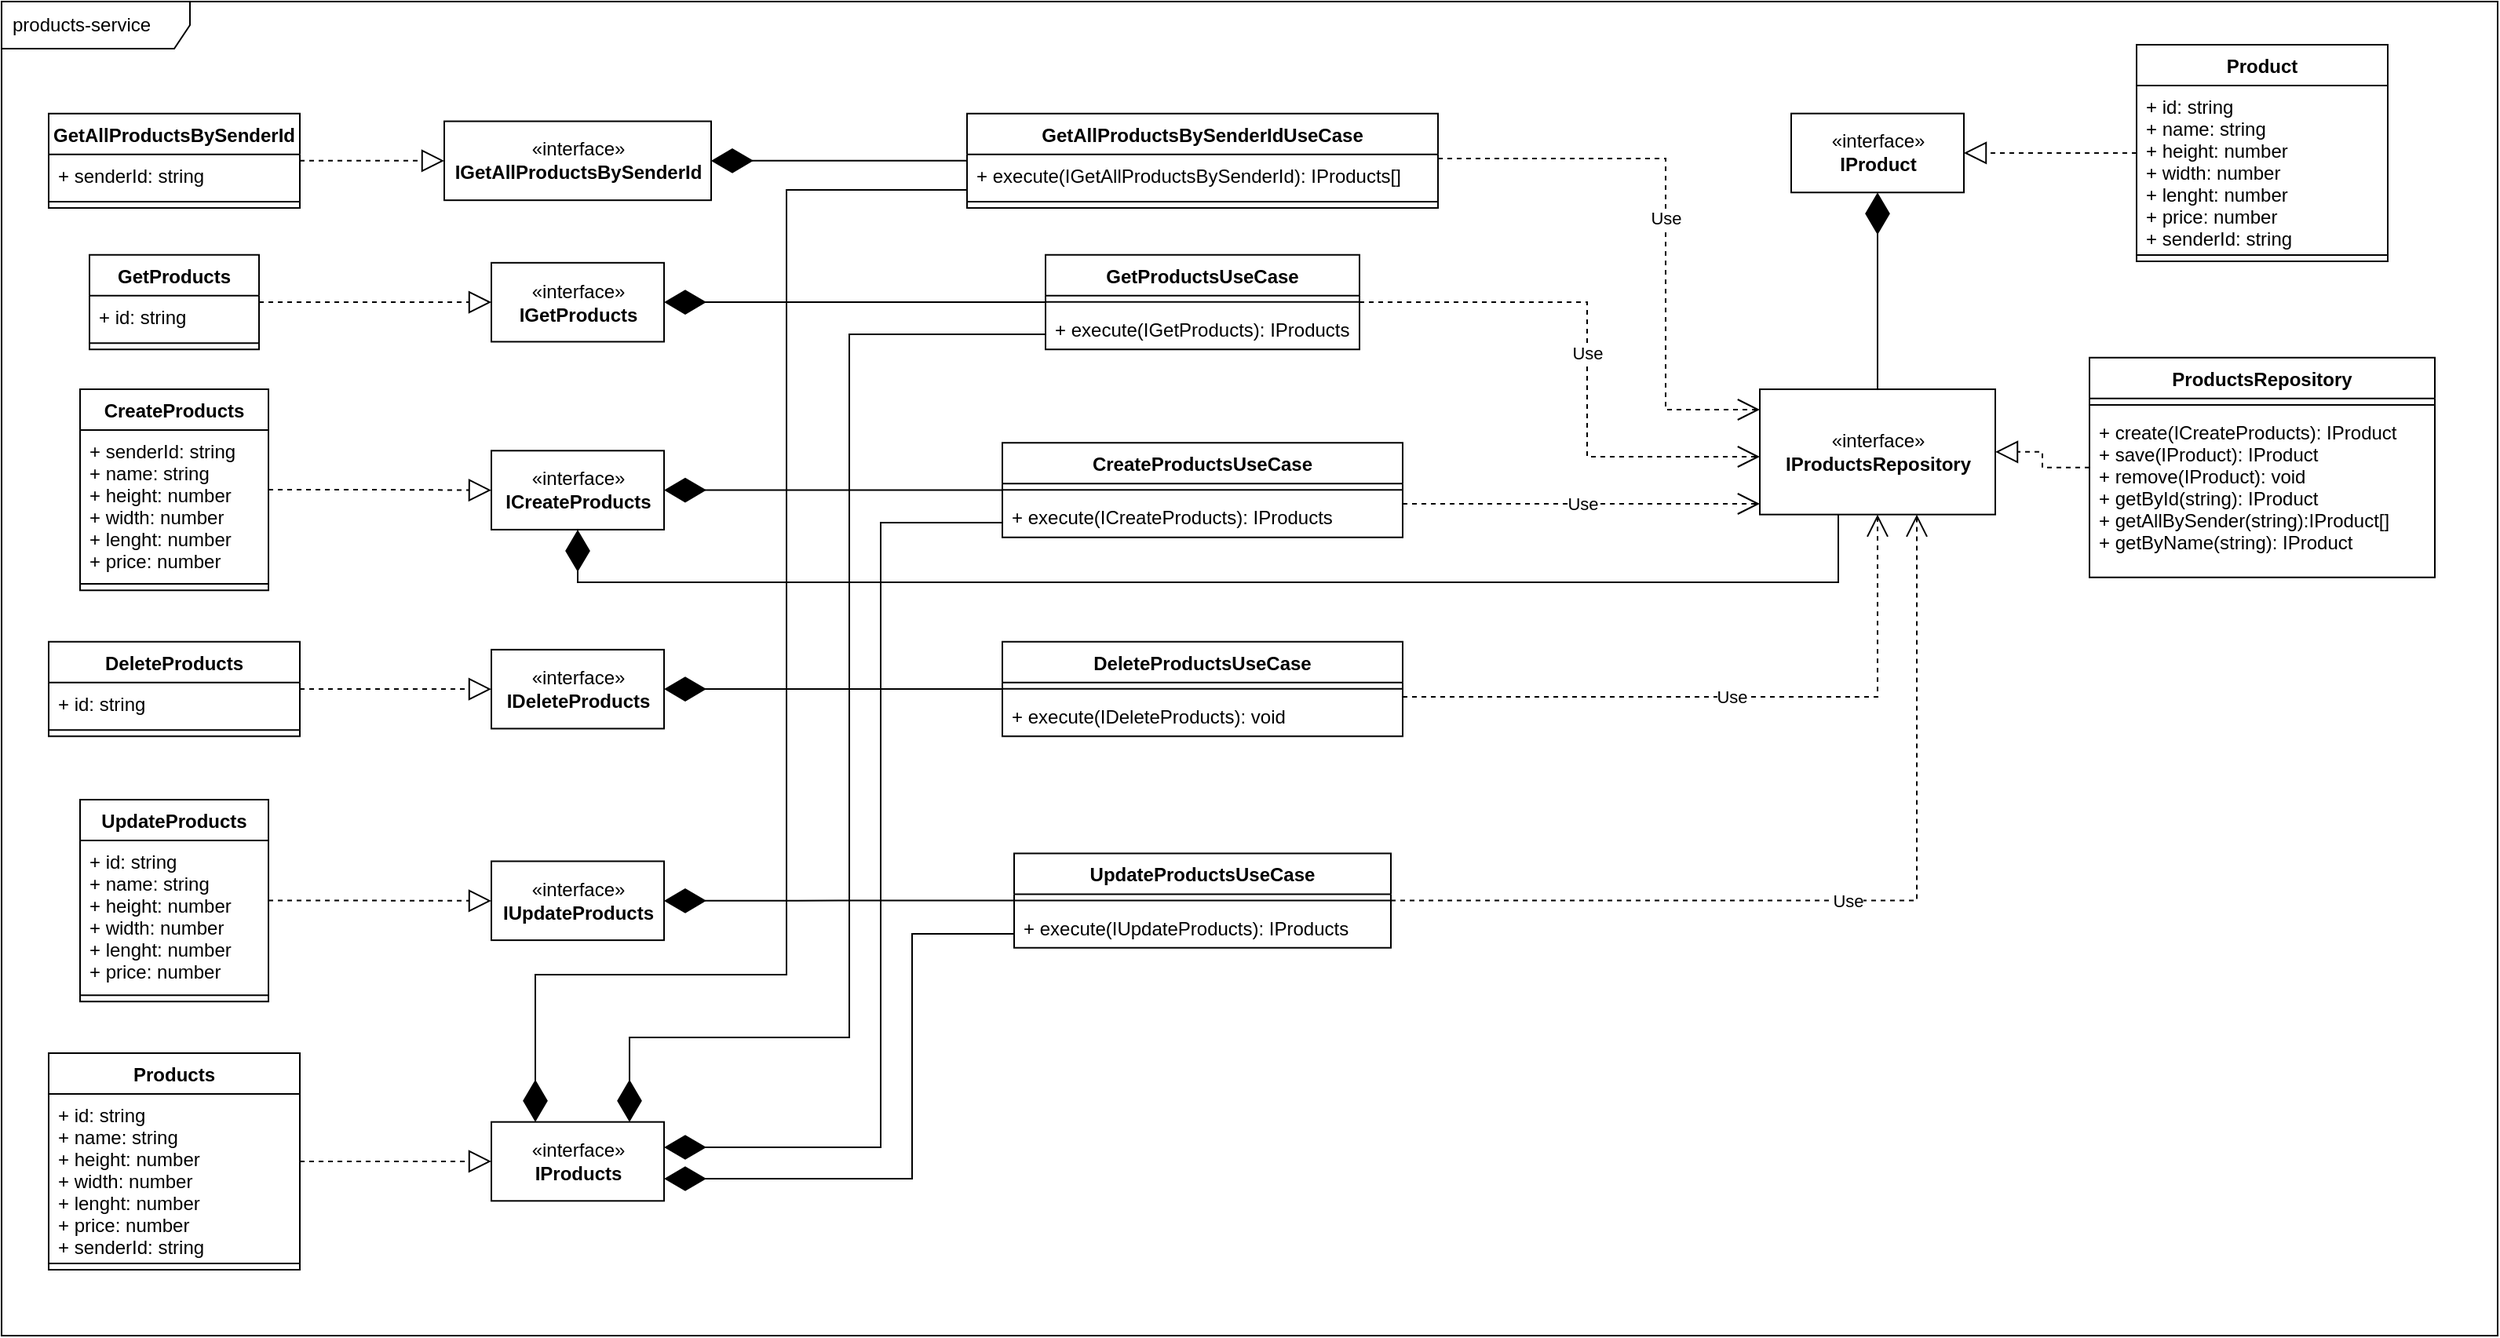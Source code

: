 <mxfile version="20.2.8" type="device"><diagram id="OosfGZgbaKI0ERzYSyZk" name="Página-1"><mxGraphModel dx="8892" dy="5294" grid="1" gridSize="10" guides="1" tooltips="1" connect="1" arrows="1" fold="1" page="1" pageScale="1" pageWidth="827" pageHeight="1169" math="0" shadow="0"><root><mxCell id="0"/><mxCell id="1" parent="0"/><mxCell id="jjWafnJXHhAvsStsx8nY-3" value="products-service" style="shape=umlFrame;whiteSpace=wrap;html=1;width=120;height=30;boundedLbl=1;verticalAlign=middle;align=left;spacingLeft=5;" parent="1" vertex="1"><mxGeometry x="-7420" y="-4580" width="1590" height="850" as="geometry"/></mxCell><mxCell id="jjWafnJXHhAvsStsx8nY-5" value="«interface»&lt;br&gt;&lt;b&gt;IGetProducts&lt;br&gt;&lt;/b&gt;" style="html=1;" parent="1" vertex="1"><mxGeometry x="-7108" y="-4413.575" width="110" height="50.307" as="geometry"/></mxCell><mxCell id="jjWafnJXHhAvsStsx8nY-6" value="«interface»&lt;br&gt;&lt;b&gt;ICreateProducts&lt;br&gt;&lt;/b&gt;" style="html=1;" parent="1" vertex="1"><mxGeometry x="-7108" y="-4293.845" width="110" height="50.307" as="geometry"/></mxCell><mxCell id="jjWafnJXHhAvsStsx8nY-7" value="«interface»&lt;br&gt;&lt;b&gt;IDeleteProducts&lt;br&gt;&lt;/b&gt;" style="html=1;" parent="1" vertex="1"><mxGeometry x="-7108" y="-4167.071" width="110" height="50.307" as="geometry"/></mxCell><mxCell id="jjWafnJXHhAvsStsx8nY-8" value="«interface»&lt;br&gt;&lt;b&gt;IUpdateProducts&lt;/b&gt;" style="html=1;" parent="1" vertex="1"><mxGeometry x="-7108" y="-4032.248" width="110" height="50.307" as="geometry"/></mxCell><mxCell id="jjWafnJXHhAvsStsx8nY-9" value="«interface»&lt;br&gt;&lt;span style=&quot;text-align: left;&quot;&gt;&lt;b&gt;IGetAllProductsBySenderId&lt;/b&gt;&lt;/span&gt;" style="html=1;" parent="1" vertex="1"><mxGeometry x="-7138" y="-4503.721" width="170" height="50.307" as="geometry"/></mxCell><mxCell id="jjWafnJXHhAvsStsx8nY-13" value="GetAllProductsBySenderIdUseCase" style="swimlane;fontStyle=1;align=center;verticalAlign=top;childLayout=stackLayout;horizontal=1;startSize=26;horizontalStack=0;resizeParent=1;resizeParentMax=0;resizeLast=0;collapsible=1;marginBottom=0;" parent="1" vertex="1"><mxGeometry x="-6805" y="-4508.671" width="300" height="60.209" as="geometry"/></mxCell><mxCell id="jjWafnJXHhAvsStsx8nY-14" value="+ execute(IGetAllProductsBySenderId): IProducts[]" style="text;strokeColor=none;fillColor=none;align=left;verticalAlign=top;spacingLeft=4;spacingRight=4;overflow=hidden;rotatable=0;points=[[0,0.5],[1,0.5]];portConstraint=eastwest;" parent="jjWafnJXHhAvsStsx8nY-13" vertex="1"><mxGeometry y="26" width="300" height="26.16" as="geometry"/></mxCell><mxCell id="jjWafnJXHhAvsStsx8nY-15" value="" style="line;strokeWidth=1;fillColor=none;align=left;verticalAlign=middle;spacingTop=-1;spacingLeft=3;spacingRight=3;rotatable=0;labelPosition=right;points=[];portConstraint=eastwest;" parent="jjWafnJXHhAvsStsx8nY-13" vertex="1"><mxGeometry y="52.16" width="300" height="8.049" as="geometry"/></mxCell><mxCell id="jjWafnJXHhAvsStsx8nY-17" value="" style="endArrow=diamondThin;endFill=1;endSize=24;html=1;rounded=0;edgeStyle=orthogonalEdgeStyle;" parent="1" source="jjWafnJXHhAvsStsx8nY-13" target="jjWafnJXHhAvsStsx8nY-9" edge="1"><mxGeometry width="160" relative="1" as="geometry"><mxPoint x="-6944" y="-4393.453" as="sourcePoint"/><mxPoint x="-6784" y="-4393.453" as="targetPoint"/></mxGeometry></mxCell><mxCell id="jjWafnJXHhAvsStsx8nY-18" value="GetAllProductsBySenderId" style="swimlane;fontStyle=1;align=center;verticalAlign=top;childLayout=stackLayout;horizontal=1;startSize=26;horizontalStack=0;resizeParent=1;resizeParentMax=0;resizeLast=0;collapsible=1;marginBottom=0;" parent="1" vertex="1"><mxGeometry x="-7390" y="-4508.671" width="160" height="60.209" as="geometry"/></mxCell><mxCell id="jjWafnJXHhAvsStsx8nY-19" value="+ senderId: string" style="text;strokeColor=none;fillColor=none;align=left;verticalAlign=top;spacingLeft=4;spacingRight=4;overflow=hidden;rotatable=0;points=[[0,0.5],[1,0.5]];portConstraint=eastwest;" parent="jjWafnJXHhAvsStsx8nY-18" vertex="1"><mxGeometry y="26" width="160" height="26.16" as="geometry"/></mxCell><mxCell id="jjWafnJXHhAvsStsx8nY-20" value="" style="line;strokeWidth=1;fillColor=none;align=left;verticalAlign=middle;spacingTop=-1;spacingLeft=3;spacingRight=3;rotatable=0;labelPosition=right;points=[];portConstraint=eastwest;strokeColor=inherit;" parent="jjWafnJXHhAvsStsx8nY-18" vertex="1"><mxGeometry y="52.16" width="160" height="8.049" as="geometry"/></mxCell><mxCell id="jjWafnJXHhAvsStsx8nY-21" value="" style="endArrow=block;dashed=1;endFill=0;endSize=12;html=1;rounded=0;edgeStyle=orthogonalEdgeStyle;" parent="1" source="jjWafnJXHhAvsStsx8nY-18" target="jjWafnJXHhAvsStsx8nY-9" edge="1"><mxGeometry width="160" relative="1" as="geometry"><mxPoint x="-7354" y="-4453.821" as="sourcePoint"/><mxPoint x="-7194" y="-4453.821" as="targetPoint"/></mxGeometry></mxCell><mxCell id="jjWafnJXHhAvsStsx8nY-27" value="GetProductsUseCase" style="swimlane;fontStyle=1;align=center;verticalAlign=top;childLayout=stackLayout;horizontal=1;startSize=26;horizontalStack=0;resizeParent=1;resizeParentMax=0;resizeLast=0;collapsible=1;marginBottom=0;" parent="1" vertex="1"><mxGeometry x="-6755" y="-4418.606" width="200" height="60.209" as="geometry"/></mxCell><mxCell id="jjWafnJXHhAvsStsx8nY-28" value="" style="line;strokeWidth=1;fillColor=none;align=left;verticalAlign=middle;spacingTop=-1;spacingLeft=3;spacingRight=3;rotatable=0;labelPosition=right;points=[];portConstraint=eastwest;" parent="jjWafnJXHhAvsStsx8nY-27" vertex="1"><mxGeometry y="26" width="200" height="8.049" as="geometry"/></mxCell><mxCell id="jjWafnJXHhAvsStsx8nY-29" value="+ execute(IGetProducts): IProducts" style="text;strokeColor=none;fillColor=none;align=left;verticalAlign=top;spacingLeft=4;spacingRight=4;overflow=hidden;rotatable=0;points=[[0,0.5],[1,0.5]];portConstraint=eastwest;" parent="jjWafnJXHhAvsStsx8nY-27" vertex="1"><mxGeometry y="34.049" width="200" height="26.16" as="geometry"/></mxCell><mxCell id="jjWafnJXHhAvsStsx8nY-30" value="" style="endArrow=diamondThin;endFill=1;endSize=24;html=1;rounded=0;edgeStyle=orthogonalEdgeStyle;" parent="1" source="jjWafnJXHhAvsStsx8nY-27" target="jjWafnJXHhAvsStsx8nY-5" edge="1"><mxGeometry width="160" relative="1" as="geometry"><mxPoint x="-6964" y="-4343.146" as="sourcePoint"/><mxPoint x="-6804" y="-4343.146" as="targetPoint"/></mxGeometry></mxCell><mxCell id="jjWafnJXHhAvsStsx8nY-31" value="GetProducts" style="swimlane;fontStyle=1;align=center;verticalAlign=top;childLayout=stackLayout;horizontal=1;startSize=26;horizontalStack=0;resizeParent=1;resizeParentMax=0;resizeLast=0;collapsible=1;marginBottom=0;" parent="1" vertex="1"><mxGeometry x="-7364" y="-4418.606" width="108" height="60.209" as="geometry"/></mxCell><mxCell id="jjWafnJXHhAvsStsx8nY-32" value="+ id: string" style="text;strokeColor=none;fillColor=none;align=left;verticalAlign=top;spacingLeft=4;spacingRight=4;overflow=hidden;rotatable=0;points=[[0,0.5],[1,0.5]];portConstraint=eastwest;" parent="jjWafnJXHhAvsStsx8nY-31" vertex="1"><mxGeometry y="26" width="108" height="26.16" as="geometry"/></mxCell><mxCell id="jjWafnJXHhAvsStsx8nY-33" value="" style="line;strokeWidth=1;fillColor=none;align=left;verticalAlign=middle;spacingTop=-1;spacingLeft=3;spacingRight=3;rotatable=0;labelPosition=right;points=[];portConstraint=eastwest;" parent="jjWafnJXHhAvsStsx8nY-31" vertex="1"><mxGeometry y="52.16" width="108" height="8.049" as="geometry"/></mxCell><mxCell id="jjWafnJXHhAvsStsx8nY-34" value="" style="endArrow=block;dashed=1;endFill=0;endSize=12;html=1;rounded=0;edgeStyle=orthogonalEdgeStyle;" parent="1" source="jjWafnJXHhAvsStsx8nY-31" target="jjWafnJXHhAvsStsx8nY-5" edge="1"><mxGeometry width="160" relative="1" as="geometry"><mxPoint x="-7264" y="-4333.084" as="sourcePoint"/><mxPoint x="-7104" y="-4333.084" as="targetPoint"/></mxGeometry></mxCell><mxCell id="jjWafnJXHhAvsStsx8nY-35" value="CreateProductsUseCase" style="swimlane;fontStyle=1;align=center;verticalAlign=top;childLayout=stackLayout;horizontal=1;startSize=26;horizontalStack=0;resizeParent=1;resizeParentMax=0;resizeLast=0;collapsible=1;marginBottom=0;" parent="1" vertex="1"><mxGeometry x="-6782.5" y="-4298.875" width="255" height="60.209" as="geometry"/></mxCell><mxCell id="jjWafnJXHhAvsStsx8nY-36" value="" style="line;strokeWidth=1;fillColor=none;align=left;verticalAlign=middle;spacingTop=-1;spacingLeft=3;spacingRight=3;rotatable=0;labelPosition=right;points=[];portConstraint=eastwest;" parent="jjWafnJXHhAvsStsx8nY-35" vertex="1"><mxGeometry y="26" width="255" height="8.049" as="geometry"/></mxCell><mxCell id="jjWafnJXHhAvsStsx8nY-37" value="+ execute(ICreateProducts): IProducts" style="text;strokeColor=none;fillColor=none;align=left;verticalAlign=top;spacingLeft=4;spacingRight=4;overflow=hidden;rotatable=0;points=[[0,0.5],[1,0.5]];portConstraint=eastwest;" parent="jjWafnJXHhAvsStsx8nY-35" vertex="1"><mxGeometry y="34.049" width="255" height="26.16" as="geometry"/></mxCell><mxCell id="jjWafnJXHhAvsStsx8nY-38" value="" style="endArrow=diamondThin;endFill=1;endSize=24;html=1;rounded=0;edgeStyle=elbowEdgeStyle;" parent="1" source="jjWafnJXHhAvsStsx8nY-35" target="jjWafnJXHhAvsStsx8nY-6" edge="1"><mxGeometry width="160" relative="1" as="geometry"><mxPoint x="-6984" y="-4242.532" as="sourcePoint"/><mxPoint x="-6824" y="-4242.532" as="targetPoint"/></mxGeometry></mxCell><mxCell id="jjWafnJXHhAvsStsx8nY-39" value="CreateProducts" style="swimlane;fontStyle=1;align=center;verticalAlign=top;childLayout=stackLayout;horizontal=1;startSize=26;horizontalStack=0;resizeParent=1;resizeParentMax=0;resizeLast=0;collapsible=1;marginBottom=0;" parent="1" vertex="1"><mxGeometry x="-7370" y="-4332.98" width="120" height="128.049" as="geometry"/></mxCell><mxCell id="jjWafnJXHhAvsStsx8nY-40" value="+ senderId: string&#10;+ name: string&#10;+ height: number&#10;+ width: number&#10;+ lenght: number&#10;+ price: number" style="text;strokeColor=none;fillColor=none;align=left;verticalAlign=top;spacingLeft=4;spacingRight=4;overflow=hidden;rotatable=0;points=[[0,0.5],[1,0.5]];portConstraint=eastwest;" parent="jjWafnJXHhAvsStsx8nY-39" vertex="1"><mxGeometry y="26" width="120" height="94" as="geometry"/></mxCell><mxCell id="jjWafnJXHhAvsStsx8nY-41" value="" style="line;strokeWidth=1;fillColor=none;align=left;verticalAlign=middle;spacingTop=-1;spacingLeft=3;spacingRight=3;rotatable=0;labelPosition=right;points=[];portConstraint=eastwest;" parent="jjWafnJXHhAvsStsx8nY-39" vertex="1"><mxGeometry y="120" width="120" height="8.049" as="geometry"/></mxCell><mxCell id="jjWafnJXHhAvsStsx8nY-42" value="" style="endArrow=block;dashed=1;endFill=0;endSize=12;html=1;rounded=0;edgeStyle=orthogonalEdgeStyle;" parent="1" source="jjWafnJXHhAvsStsx8nY-39" target="jjWafnJXHhAvsStsx8nY-6" edge="1"><mxGeometry width="160" relative="1" as="geometry"><mxPoint x="-7234" y="-4262.654" as="sourcePoint"/><mxPoint x="-7074" y="-4262.654" as="targetPoint"/></mxGeometry></mxCell><mxCell id="jjWafnJXHhAvsStsx8nY-43" value="DeleteProducts" style="swimlane;fontStyle=1;align=center;verticalAlign=top;childLayout=stackLayout;horizontal=1;startSize=26;horizontalStack=0;resizeParent=1;resizeParentMax=0;resizeLast=0;collapsible=1;marginBottom=0;" parent="1" vertex="1"><mxGeometry x="-7390" y="-4172.102" width="160" height="60.209" as="geometry"/></mxCell><mxCell id="jjWafnJXHhAvsStsx8nY-44" value="+ id: string" style="text;strokeColor=none;fillColor=none;align=left;verticalAlign=top;spacingLeft=4;spacingRight=4;overflow=hidden;rotatable=0;points=[[0,0.5],[1,0.5]];portConstraint=eastwest;" parent="jjWafnJXHhAvsStsx8nY-43" vertex="1"><mxGeometry y="26" width="160" height="26.16" as="geometry"/></mxCell><mxCell id="jjWafnJXHhAvsStsx8nY-45" value="" style="line;strokeWidth=1;fillColor=none;align=left;verticalAlign=middle;spacingTop=-1;spacingLeft=3;spacingRight=3;rotatable=0;labelPosition=right;points=[];portConstraint=eastwest;" parent="jjWafnJXHhAvsStsx8nY-43" vertex="1"><mxGeometry y="52.16" width="160" height="8.049" as="geometry"/></mxCell><mxCell id="jjWafnJXHhAvsStsx8nY-46" value="" style="endArrow=block;dashed=1;endFill=0;endSize=12;html=1;rounded=0;" parent="1" source="jjWafnJXHhAvsStsx8nY-43" target="jjWafnJXHhAvsStsx8nY-7" edge="1"><mxGeometry width="160" relative="1" as="geometry"><mxPoint x="-7274" y="-4041.304" as="sourcePoint"/><mxPoint x="-7114" y="-4041.304" as="targetPoint"/></mxGeometry></mxCell><mxCell id="jjWafnJXHhAvsStsx8nY-47" value="DeleteProductsUseCase" style="swimlane;fontStyle=1;align=center;verticalAlign=top;childLayout=stackLayout;horizontal=1;startSize=26;horizontalStack=0;resizeParent=1;resizeParentMax=0;resizeLast=0;collapsible=1;marginBottom=0;" parent="1" vertex="1"><mxGeometry x="-6782.5" y="-4172.102" width="255" height="60.209" as="geometry"/></mxCell><mxCell id="jjWafnJXHhAvsStsx8nY-48" value="" style="line;strokeWidth=1;fillColor=none;align=left;verticalAlign=middle;spacingTop=-1;spacingLeft=3;spacingRight=3;rotatable=0;labelPosition=right;points=[];portConstraint=eastwest;" parent="jjWafnJXHhAvsStsx8nY-47" vertex="1"><mxGeometry y="26" width="255" height="8.049" as="geometry"/></mxCell><mxCell id="jjWafnJXHhAvsStsx8nY-49" value="+ execute(IDeleteProducts): void" style="text;strokeColor=none;fillColor=none;align=left;verticalAlign=top;spacingLeft=4;spacingRight=4;overflow=hidden;rotatable=0;points=[[0,0.5],[1,0.5]];portConstraint=eastwest;" parent="jjWafnJXHhAvsStsx8nY-47" vertex="1"><mxGeometry y="34.049" width="255" height="26.16" as="geometry"/></mxCell><mxCell id="jjWafnJXHhAvsStsx8nY-50" value="" style="endArrow=diamondThin;endFill=1;endSize=24;html=1;rounded=0;edgeStyle=orthogonalEdgeStyle;" parent="1" source="jjWafnJXHhAvsStsx8nY-47" target="jjWafnJXHhAvsStsx8nY-7" edge="1"><mxGeometry width="160" relative="1" as="geometry"><mxPoint x="-7014" y="-4051.365" as="sourcePoint"/><mxPoint x="-6854" y="-4051.365" as="targetPoint"/></mxGeometry></mxCell><mxCell id="jjWafnJXHhAvsStsx8nY-51" value="UpdateProducts" style="swimlane;fontStyle=1;align=center;verticalAlign=top;childLayout=stackLayout;horizontal=1;startSize=26;horizontalStack=0;resizeParent=1;resizeParentMax=0;resizeLast=0;collapsible=1;marginBottom=0;" parent="1" vertex="1"><mxGeometry x="-7370" y="-4071.488" width="120" height="128.626" as="geometry"/></mxCell><mxCell id="jjWafnJXHhAvsStsx8nY-52" value="+ id: string&#10;+ name: string&#10;+ height: number&#10;+ width: number&#10;+ lenght: number&#10;+ price: number" style="text;strokeColor=none;fillColor=none;align=left;verticalAlign=top;spacingLeft=4;spacingRight=4;overflow=hidden;rotatable=0;points=[[0,0.5],[1,0.5]];portConstraint=eastwest;" parent="jjWafnJXHhAvsStsx8nY-51" vertex="1"><mxGeometry y="26" width="120" height="94.577" as="geometry"/></mxCell><mxCell id="jjWafnJXHhAvsStsx8nY-53" value="" style="line;strokeWidth=1;fillColor=none;align=left;verticalAlign=middle;spacingTop=-1;spacingLeft=3;spacingRight=3;rotatable=0;labelPosition=right;points=[];portConstraint=eastwest;" parent="jjWafnJXHhAvsStsx8nY-51" vertex="1"><mxGeometry y="120.577" width="120" height="8.049" as="geometry"/></mxCell><mxCell id="jjWafnJXHhAvsStsx8nY-54" value="" style="endArrow=block;dashed=1;endFill=0;endSize=12;html=1;rounded=0;edgeStyle=orthogonalEdgeStyle;" parent="1" source="jjWafnJXHhAvsStsx8nY-51" target="jjWafnJXHhAvsStsx8nY-8" edge="1"><mxGeometry width="160" relative="1" as="geometry"><mxPoint x="-7244" y="-4021.181" as="sourcePoint"/><mxPoint x="-7084" y="-4021.181" as="targetPoint"/></mxGeometry></mxCell><mxCell id="jjWafnJXHhAvsStsx8nY-55" value="UpdateProductsUseCase" style="swimlane;fontStyle=1;align=center;verticalAlign=top;childLayout=stackLayout;horizontal=1;startSize=26;horizontalStack=0;resizeParent=1;resizeParentMax=0;resizeLast=0;collapsible=1;marginBottom=0;" parent="1" vertex="1"><mxGeometry x="-6775" y="-4037.279" width="240" height="60.209" as="geometry"/></mxCell><mxCell id="jjWafnJXHhAvsStsx8nY-56" value="" style="line;strokeWidth=1;fillColor=none;align=left;verticalAlign=middle;spacingTop=-1;spacingLeft=3;spacingRight=3;rotatable=0;labelPosition=right;points=[];portConstraint=eastwest;" parent="jjWafnJXHhAvsStsx8nY-55" vertex="1"><mxGeometry y="26" width="240" height="8.049" as="geometry"/></mxCell><mxCell id="jjWafnJXHhAvsStsx8nY-57" value="+ execute(IUpdateProducts): IProducts" style="text;strokeColor=none;fillColor=none;align=left;verticalAlign=top;spacingLeft=4;spacingRight=4;overflow=hidden;rotatable=0;points=[[0,0.5],[1,0.5]];portConstraint=eastwest;" parent="jjWafnJXHhAvsStsx8nY-55" vertex="1"><mxGeometry y="34.049" width="240" height="26.16" as="geometry"/></mxCell><mxCell id="jjWafnJXHhAvsStsx8nY-58" value="" style="endArrow=diamondThin;endFill=1;endSize=24;html=1;rounded=0;edgeStyle=orthogonalEdgeStyle;" parent="1" source="jjWafnJXHhAvsStsx8nY-55" target="jjWafnJXHhAvsStsx8nY-8" edge="1"><mxGeometry width="160" relative="1" as="geometry"><mxPoint x="-6924" y="-3930.628" as="sourcePoint"/><mxPoint x="-6764" y="-3930.628" as="targetPoint"/></mxGeometry></mxCell><mxCell id="jjWafnJXHhAvsStsx8nY-67" value="«interface»&lt;br&gt;&lt;b&gt;IProducts&lt;/b&gt;" style="html=1;" parent="1" vertex="1"><mxGeometry x="-7108" y="-3866.153" width="110" height="50.307" as="geometry"/></mxCell><mxCell id="jjWafnJXHhAvsStsx8nY-71" value="" style="endArrow=block;dashed=1;endFill=0;endSize=12;html=1;rounded=0;edgeStyle=orthogonalEdgeStyle;" parent="1" source="jjWafnJXHhAvsStsx8nY-111" target="jjWafnJXHhAvsStsx8nY-67" edge="1"><mxGeometry width="160" relative="1" as="geometry"><mxPoint x="-7250" y="-3685.21" as="sourcePoint"/><mxPoint x="-7064" y="-3568.418" as="targetPoint"/></mxGeometry></mxCell><mxCell id="jjWafnJXHhAvsStsx8nY-78" value="" style="endArrow=diamondThin;endFill=1;endSize=24;html=1;rounded=0;edgeStyle=orthogonalEdgeStyle;" parent="1" source="jjWafnJXHhAvsStsx8nY-13" target="jjWafnJXHhAvsStsx8nY-67" edge="1"><mxGeometry width="160" relative="1" as="geometry"><mxPoint x="-6980" y="-3734.431" as="sourcePoint"/><mxPoint x="-6820" y="-3734.431" as="targetPoint"/><Array as="points"><mxPoint x="-6920" y="-4460"/><mxPoint x="-6920" y="-3960"/><mxPoint x="-7080" y="-3960"/></Array></mxGeometry></mxCell><mxCell id="jjWafnJXHhAvsStsx8nY-80" value="" style="endArrow=diamondThin;endFill=1;endSize=24;html=1;rounded=0;edgeStyle=orthogonalEdgeStyle;" parent="1" source="jjWafnJXHhAvsStsx8nY-27" target="jjWafnJXHhAvsStsx8nY-67" edge="1"><mxGeometry width="160" relative="1" as="geometry"><mxPoint x="-6710" y="-3643.878" as="sourcePoint"/><mxPoint x="-6550" y="-3643.878" as="targetPoint"/><Array as="points"><mxPoint x="-6880" y="-4368"/><mxPoint x="-6880" y="-3920"/><mxPoint x="-7020" y="-3920"/></Array></mxGeometry></mxCell><mxCell id="jjWafnJXHhAvsStsx8nY-81" value="" style="endArrow=diamondThin;endFill=1;endSize=24;html=1;rounded=0;edgeStyle=orthogonalEdgeStyle;" parent="1" source="jjWafnJXHhAvsStsx8nY-35" target="jjWafnJXHhAvsStsx8nY-67" edge="1"><mxGeometry width="160" relative="1" as="geometry"><mxPoint x="-6940" y="-3653.939" as="sourcePoint"/><mxPoint x="-6780" y="-3653.939" as="targetPoint"/><Array as="points"><mxPoint x="-6860" y="-4248"/><mxPoint x="-6860" y="-3850"/></Array></mxGeometry></mxCell><mxCell id="jjWafnJXHhAvsStsx8nY-82" value="" style="endArrow=diamondThin;endFill=1;endSize=24;html=1;rounded=0;edgeStyle=orthogonalEdgeStyle;" parent="1" source="jjWafnJXHhAvsStsx8nY-55" target="jjWafnJXHhAvsStsx8nY-67" edge="1"><mxGeometry width="160" relative="1" as="geometry"><mxPoint x="-6820" y="-3684.124" as="sourcePoint"/><mxPoint x="-6660" y="-3684.124" as="targetPoint"/><Array as="points"><mxPoint x="-6840" y="-3986"/><mxPoint x="-6840" y="-3830"/></Array></mxGeometry></mxCell><mxCell id="jjWafnJXHhAvsStsx8nY-84" value="«interface»&lt;br&gt;&lt;b&gt;IProductsRepository&lt;br&gt;&lt;/b&gt;" style="html=1;" parent="1" vertex="1"><mxGeometry x="-6300" y="-4332.98" width="150" height="79.81" as="geometry"/></mxCell><mxCell id="jjWafnJXHhAvsStsx8nY-85" value="«interface»&lt;br&gt;&lt;b&gt;IProduct&lt;br&gt;&lt;/b&gt;" style="html=1;" parent="1" vertex="1"><mxGeometry x="-6280" y="-4508.67" width="110" height="50.307" as="geometry"/></mxCell><mxCell id="jjWafnJXHhAvsStsx8nY-86" value="" style="endArrow=diamondThin;endFill=1;endSize=24;html=1;rounded=0;edgeStyle=orthogonalEdgeStyle;" parent="1" source="jjWafnJXHhAvsStsx8nY-84" target="jjWafnJXHhAvsStsx8nY-85" edge="1"><mxGeometry width="160" relative="1" as="geometry"><mxPoint x="-6300" y="-4114.752" as="sourcePoint"/><mxPoint x="-6140" y="-4114.752" as="targetPoint"/></mxGeometry></mxCell><mxCell id="jjWafnJXHhAvsStsx8nY-92" value="" style="endArrow=block;dashed=1;endFill=0;endSize=12;html=1;rounded=0;edgeStyle=orthogonalEdgeStyle;" parent="1" source="jjWafnJXHhAvsStsx8nY-108" target="jjWafnJXHhAvsStsx8nY-85" edge="1"><mxGeometry width="160" relative="1" as="geometry"><mxPoint x="-6030" y="-4379.5" as="sourcePoint"/><mxPoint x="-6200" y="-4183.169" as="targetPoint"/></mxGeometry></mxCell><mxCell id="jjWafnJXHhAvsStsx8nY-97" value="ProductsRepository" style="swimlane;fontStyle=1;align=center;verticalAlign=top;childLayout=stackLayout;horizontal=1;startSize=26;horizontalStack=0;resizeParent=1;resizeParentMax=0;resizeLast=0;collapsible=1;marginBottom=0;" parent="1" vertex="1"><mxGeometry x="-6090" y="-4353.07" width="220" height="139.999" as="geometry"/></mxCell><mxCell id="jjWafnJXHhAvsStsx8nY-98" value="" style="line;strokeWidth=1;fillColor=none;align=left;verticalAlign=middle;spacingTop=-1;spacingLeft=3;spacingRight=3;rotatable=0;labelPosition=right;points=[];portConstraint=eastwest;" parent="jjWafnJXHhAvsStsx8nY-97" vertex="1"><mxGeometry y="26" width="220" height="8.049" as="geometry"/></mxCell><mxCell id="jjWafnJXHhAvsStsx8nY-99" value="+ create(ICreateProducts): IProduct&#10;+ save(IProduct): IProduct&#10;+ remove(IProduct): void&#10;+ getById(string): IProduct&#10;+ getAllBySender(string):IProduct[]&#10;+ getByName(string): IProduct" style="text;strokeColor=none;fillColor=none;align=left;verticalAlign=top;spacingLeft=4;spacingRight=4;overflow=hidden;rotatable=0;points=[[0,0.5],[1,0.5]];portConstraint=eastwest;" parent="jjWafnJXHhAvsStsx8nY-97" vertex="1"><mxGeometry y="34.049" width="220" height="105.95" as="geometry"/></mxCell><mxCell id="jjWafnJXHhAvsStsx8nY-100" value="" style="endArrow=block;dashed=1;endFill=0;endSize=12;html=1;rounded=0;edgeStyle=orthogonalEdgeStyle;" parent="1" source="jjWafnJXHhAvsStsx8nY-97" target="jjWafnJXHhAvsStsx8nY-84" edge="1"><mxGeometry width="160" relative="1" as="geometry"><mxPoint x="-6290" y="-4096.641" as="sourcePoint"/><mxPoint x="-6130" y="-4096.641" as="targetPoint"/></mxGeometry></mxCell><mxCell id="jjWafnJXHhAvsStsx8nY-102" value="Use" style="endArrow=open;endSize=12;dashed=1;html=1;rounded=0;edgeStyle=orthogonalEdgeStyle;" parent="1" source="jjWafnJXHhAvsStsx8nY-55" target="jjWafnJXHhAvsStsx8nY-84" edge="1"><mxGeometry width="160" relative="1" as="geometry"><mxPoint x="-6380" y="-3985.966" as="sourcePoint"/><mxPoint x="-6220" y="-3985.966" as="targetPoint"/><Array as="points"><mxPoint x="-6200" y="-4007"/></Array></mxGeometry></mxCell><mxCell id="jjWafnJXHhAvsStsx8nY-103" value="Use" style="endArrow=open;endSize=12;dashed=1;html=1;rounded=0;edgeStyle=orthogonalEdgeStyle;" parent="1" source="jjWafnJXHhAvsStsx8nY-47" target="jjWafnJXHhAvsStsx8nY-84" edge="1"><mxGeometry width="160" relative="1" as="geometry"><mxPoint x="-6510" y="-4207.317" as="sourcePoint"/><mxPoint x="-6390" y="-4146.948" as="targetPoint"/><Array as="points"><mxPoint x="-6225" y="-4137"/></Array></mxGeometry></mxCell><mxCell id="jjWafnJXHhAvsStsx8nY-104" value="Use" style="endArrow=open;endSize=12;dashed=1;html=1;rounded=0;edgeStyle=orthogonalEdgeStyle;" parent="1" source="jjWafnJXHhAvsStsx8nY-35" target="jjWafnJXHhAvsStsx8nY-84" edge="1"><mxGeometry width="160" relative="1" as="geometry"><mxPoint x="-6460" y="-4267.685" as="sourcePoint"/><mxPoint x="-6300" y="-4267.685" as="targetPoint"/><Array as="points"><mxPoint x="-6340" y="-4260"/><mxPoint x="-6340" y="-4260"/></Array></mxGeometry></mxCell><mxCell id="jjWafnJXHhAvsStsx8nY-105" value="Use" style="endArrow=open;endSize=12;dashed=1;html=1;rounded=0;edgeStyle=orthogonalEdgeStyle;" parent="1" source="jjWafnJXHhAvsStsx8nY-27" target="jjWafnJXHhAvsStsx8nY-84" edge="1"><mxGeometry width="160" relative="1" as="geometry"><mxPoint x="-6510" y="-4338.115" as="sourcePoint"/><mxPoint x="-6350" y="-4338.115" as="targetPoint"/><Array as="points"><mxPoint x="-6410" y="-4388"/><mxPoint x="-6410" y="-4290"/></Array></mxGeometry></mxCell><mxCell id="jjWafnJXHhAvsStsx8nY-107" value="Use" style="endArrow=open;endSize=12;dashed=1;html=1;rounded=0;edgeStyle=orthogonalEdgeStyle;" parent="1" source="jjWafnJXHhAvsStsx8nY-13" target="jjWafnJXHhAvsStsx8nY-84" edge="1"><mxGeometry width="160" relative="1" as="geometry"><mxPoint x="-6460" y="-4448.79" as="sourcePoint"/><mxPoint x="-6300" y="-4448.79" as="targetPoint"/><Array as="points"><mxPoint x="-6360" y="-4480"/><mxPoint x="-6360" y="-4320"/></Array></mxGeometry></mxCell><mxCell id="jjWafnJXHhAvsStsx8nY-108" value="Product" style="swimlane;fontStyle=1;align=center;verticalAlign=top;childLayout=stackLayout;horizontal=1;startSize=26;horizontalStack=0;resizeParent=1;resizeParentMax=0;resizeLast=0;collapsible=1;marginBottom=0;" parent="1" vertex="1"><mxGeometry x="-6060" y="-4552.52" width="160" height="138" as="geometry"/></mxCell><mxCell id="jjWafnJXHhAvsStsx8nY-109" value="+ id: string&#10;+ name: string&#10;+ height: number&#10;+ width: number&#10;+ lenght: number&#10;+ price: number&#10;+ senderId: string" style="text;strokeColor=none;fillColor=none;align=left;verticalAlign=top;spacingLeft=4;spacingRight=4;overflow=hidden;rotatable=0;points=[[0,0.5],[1,0.5]];portConstraint=eastwest;" parent="jjWafnJXHhAvsStsx8nY-108" vertex="1"><mxGeometry y="26" width="160" height="104" as="geometry"/></mxCell><mxCell id="jjWafnJXHhAvsStsx8nY-110" value="" style="line;strokeWidth=1;fillColor=none;align=left;verticalAlign=middle;spacingTop=-1;spacingLeft=3;spacingRight=3;rotatable=0;labelPosition=right;points=[];portConstraint=eastwest;" parent="jjWafnJXHhAvsStsx8nY-108" vertex="1"><mxGeometry y="130" width="160" height="8" as="geometry"/></mxCell><mxCell id="jjWafnJXHhAvsStsx8nY-111" value="Products" style="swimlane;fontStyle=1;align=center;verticalAlign=top;childLayout=stackLayout;horizontal=1;startSize=26;horizontalStack=0;resizeParent=1;resizeParentMax=0;resizeLast=0;collapsible=1;marginBottom=0;" parent="1" vertex="1"><mxGeometry x="-7390" y="-3910" width="160" height="138" as="geometry"/></mxCell><mxCell id="jjWafnJXHhAvsStsx8nY-112" value="+ id: string&#10;+ name: string&#10;+ height: number&#10;+ width: number&#10;+ lenght: number&#10;+ price: number&#10;+ senderId: string" style="text;strokeColor=none;fillColor=none;align=left;verticalAlign=top;spacingLeft=4;spacingRight=4;overflow=hidden;rotatable=0;points=[[0,0.5],[1,0.5]];portConstraint=eastwest;" parent="jjWafnJXHhAvsStsx8nY-111" vertex="1"><mxGeometry y="26" width="160" height="104" as="geometry"/></mxCell><mxCell id="jjWafnJXHhAvsStsx8nY-113" value="" style="line;strokeWidth=1;fillColor=none;align=left;verticalAlign=middle;spacingTop=-1;spacingLeft=3;spacingRight=3;rotatable=0;labelPosition=right;points=[];portConstraint=eastwest;" parent="jjWafnJXHhAvsStsx8nY-111" vertex="1"><mxGeometry y="130" width="160" height="8" as="geometry"/></mxCell><mxCell id="eA-JMWs5soX48R4FjuW0-1" value="" style="endArrow=diamondThin;endFill=1;endSize=24;html=1;rounded=0;edgeStyle=orthogonalEdgeStyle;" parent="1" source="jjWafnJXHhAvsStsx8nY-84" target="jjWafnJXHhAvsStsx8nY-6" edge="1"><mxGeometry width="160" relative="1" as="geometry"><mxPoint x="-7100" y="-4340" as="sourcePoint"/><mxPoint x="-6940" y="-4340" as="targetPoint"/><Array as="points"><mxPoint x="-6250" y="-4210"/><mxPoint x="-7053" y="-4210"/></Array></mxGeometry></mxCell></root></mxGraphModel></diagram></mxfile>